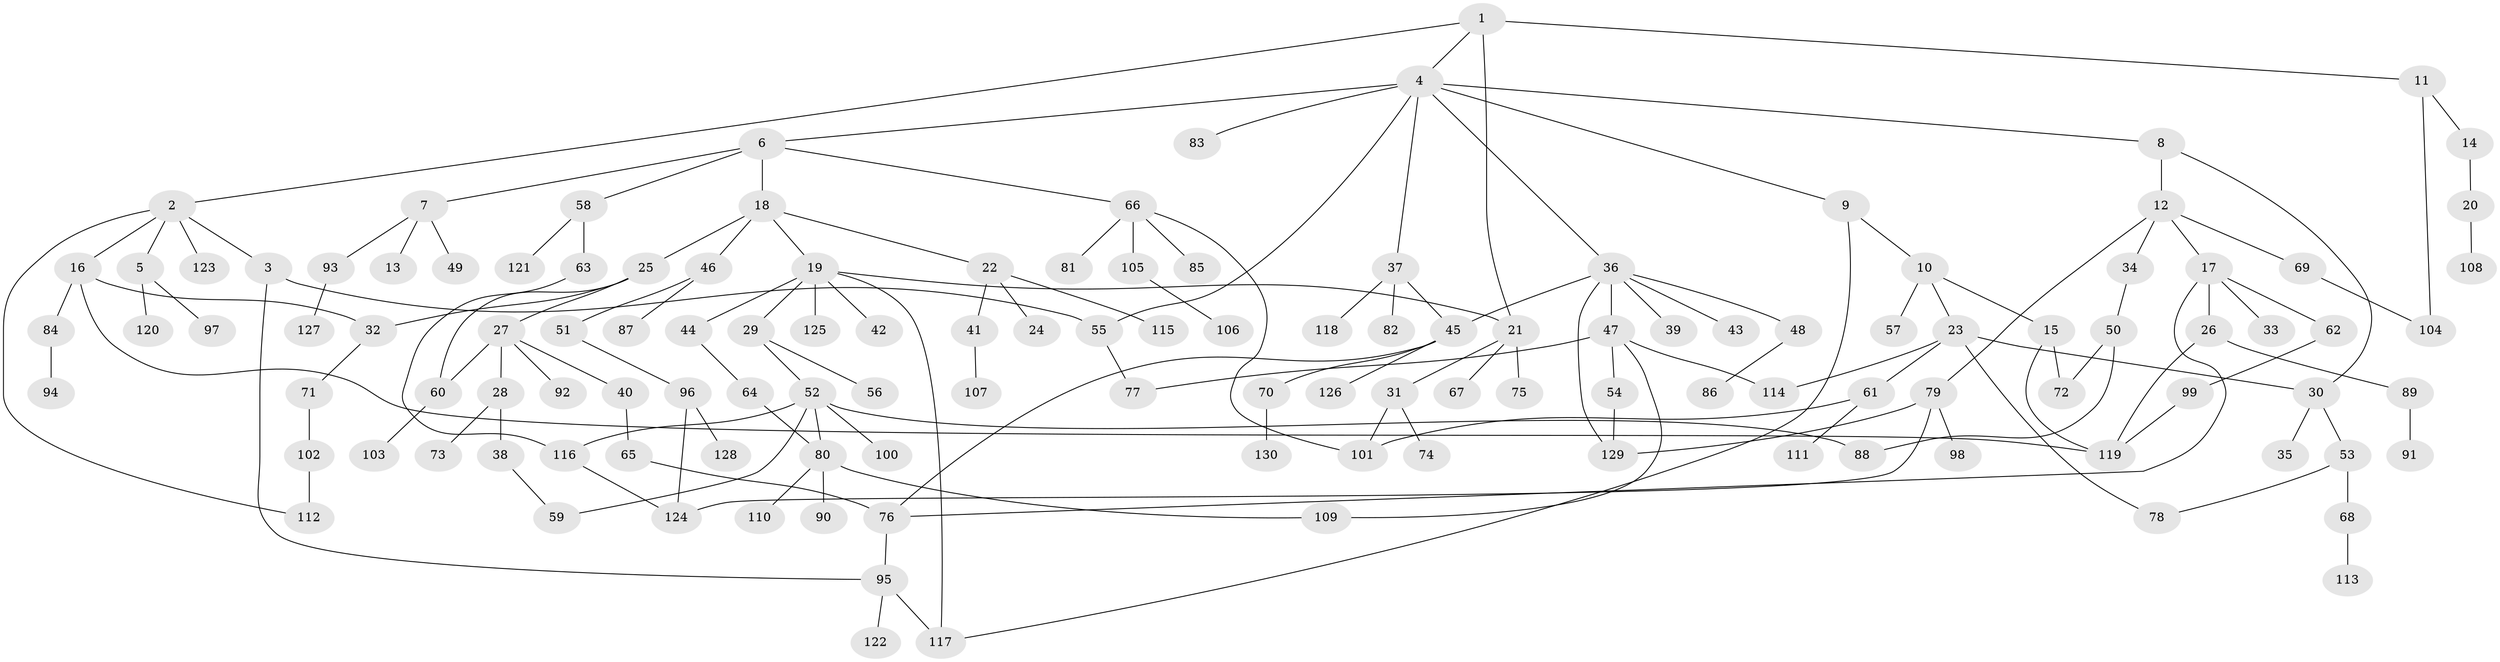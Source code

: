 // coarse degree distribution, {4: 0.07692307692307693, 5: 0.08791208791208792, 1: 0.37362637362637363, 2: 0.2967032967032967, 6: 0.01098901098901099, 3: 0.0989010989010989, 12: 0.01098901098901099, 10: 0.01098901098901099, 8: 0.02197802197802198, 7: 0.01098901098901099}
// Generated by graph-tools (version 1.1) at 2025/44/03/04/25 21:44:44]
// undirected, 130 vertices, 160 edges
graph export_dot {
graph [start="1"]
  node [color=gray90,style=filled];
  1;
  2;
  3;
  4;
  5;
  6;
  7;
  8;
  9;
  10;
  11;
  12;
  13;
  14;
  15;
  16;
  17;
  18;
  19;
  20;
  21;
  22;
  23;
  24;
  25;
  26;
  27;
  28;
  29;
  30;
  31;
  32;
  33;
  34;
  35;
  36;
  37;
  38;
  39;
  40;
  41;
  42;
  43;
  44;
  45;
  46;
  47;
  48;
  49;
  50;
  51;
  52;
  53;
  54;
  55;
  56;
  57;
  58;
  59;
  60;
  61;
  62;
  63;
  64;
  65;
  66;
  67;
  68;
  69;
  70;
  71;
  72;
  73;
  74;
  75;
  76;
  77;
  78;
  79;
  80;
  81;
  82;
  83;
  84;
  85;
  86;
  87;
  88;
  89;
  90;
  91;
  92;
  93;
  94;
  95;
  96;
  97;
  98;
  99;
  100;
  101;
  102;
  103;
  104;
  105;
  106;
  107;
  108;
  109;
  110;
  111;
  112;
  113;
  114;
  115;
  116;
  117;
  118;
  119;
  120;
  121;
  122;
  123;
  124;
  125;
  126;
  127;
  128;
  129;
  130;
  1 -- 2;
  1 -- 4;
  1 -- 11;
  1 -- 21;
  2 -- 3;
  2 -- 5;
  2 -- 16;
  2 -- 123;
  2 -- 112;
  3 -- 55;
  3 -- 95;
  4 -- 6;
  4 -- 8;
  4 -- 9;
  4 -- 36;
  4 -- 37;
  4 -- 83;
  4 -- 55;
  5 -- 97;
  5 -- 120;
  6 -- 7;
  6 -- 18;
  6 -- 58;
  6 -- 66;
  7 -- 13;
  7 -- 49;
  7 -- 93;
  8 -- 12;
  8 -- 30;
  9 -- 10;
  9 -- 117;
  10 -- 15;
  10 -- 23;
  10 -- 57;
  11 -- 14;
  11 -- 104;
  12 -- 17;
  12 -- 34;
  12 -- 69;
  12 -- 79;
  14 -- 20;
  15 -- 119;
  15 -- 72;
  16 -- 84;
  16 -- 32;
  16 -- 119;
  17 -- 26;
  17 -- 33;
  17 -- 62;
  17 -- 76;
  18 -- 19;
  18 -- 22;
  18 -- 25;
  18 -- 46;
  19 -- 21;
  19 -- 29;
  19 -- 42;
  19 -- 44;
  19 -- 125;
  19 -- 117;
  20 -- 108;
  21 -- 31;
  21 -- 67;
  21 -- 75;
  22 -- 24;
  22 -- 41;
  22 -- 115;
  23 -- 61;
  23 -- 114;
  23 -- 30;
  23 -- 78;
  25 -- 27;
  25 -- 32;
  25 -- 60;
  26 -- 89;
  26 -- 119;
  27 -- 28;
  27 -- 40;
  27 -- 92;
  27 -- 60;
  28 -- 38;
  28 -- 73;
  29 -- 52;
  29 -- 56;
  30 -- 35;
  30 -- 53;
  31 -- 74;
  31 -- 101;
  32 -- 71;
  34 -- 50;
  36 -- 39;
  36 -- 43;
  36 -- 45;
  36 -- 47;
  36 -- 48;
  36 -- 129;
  37 -- 82;
  37 -- 118;
  37 -- 45;
  38 -- 59;
  40 -- 65;
  41 -- 107;
  44 -- 64;
  45 -- 70;
  45 -- 76;
  45 -- 126;
  46 -- 51;
  46 -- 87;
  47 -- 54;
  47 -- 77;
  47 -- 109;
  47 -- 114;
  48 -- 86;
  50 -- 72;
  50 -- 88;
  51 -- 96;
  52 -- 59;
  52 -- 88;
  52 -- 100;
  52 -- 116;
  52 -- 80;
  53 -- 68;
  53 -- 78;
  54 -- 129;
  55 -- 77;
  58 -- 63;
  58 -- 121;
  60 -- 103;
  61 -- 111;
  61 -- 101;
  62 -- 99;
  63 -- 116;
  64 -- 80;
  65 -- 76;
  66 -- 81;
  66 -- 85;
  66 -- 101;
  66 -- 105;
  68 -- 113;
  69 -- 104;
  70 -- 130;
  71 -- 102;
  76 -- 95;
  79 -- 98;
  79 -- 124;
  79 -- 129;
  80 -- 90;
  80 -- 109;
  80 -- 110;
  84 -- 94;
  89 -- 91;
  93 -- 127;
  95 -- 122;
  95 -- 117;
  96 -- 128;
  96 -- 124;
  99 -- 119;
  102 -- 112;
  105 -- 106;
  116 -- 124;
}
